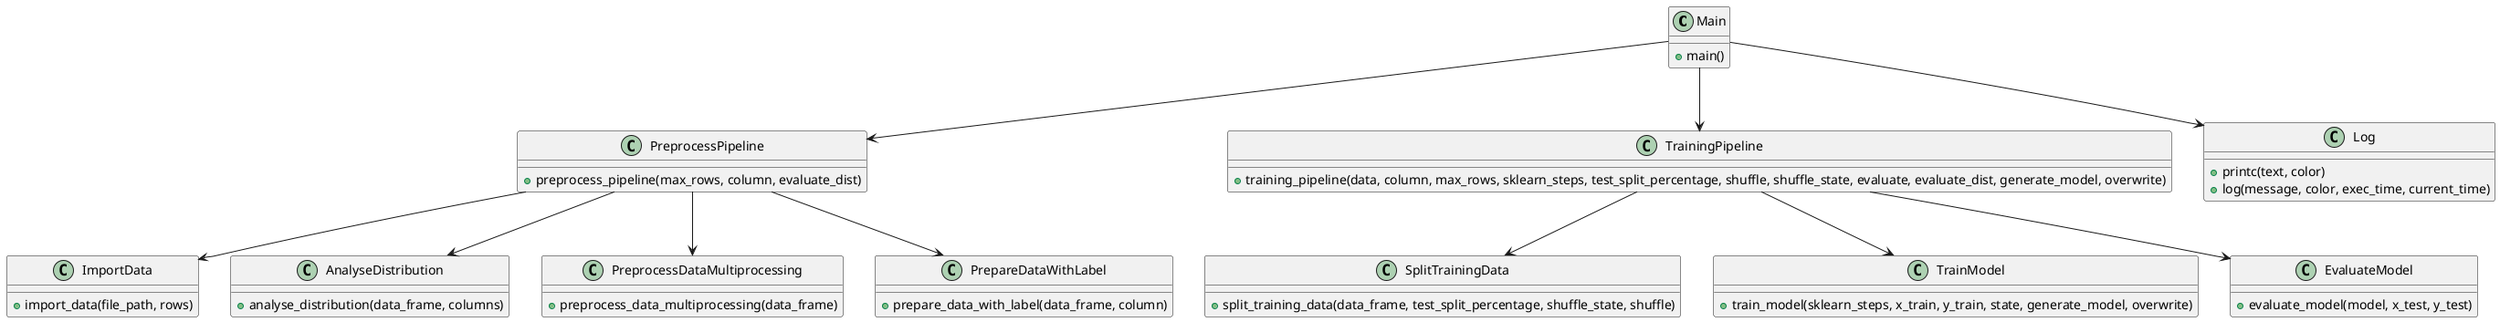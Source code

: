 @startuml
class Main {
  +main()
}

class PreprocessPipeline {
  +preprocess_pipeline(max_rows, column, evaluate_dist)
}

class TrainingPipeline {
  +training_pipeline(data, column, max_rows, sklearn_steps, test_split_percentage, shuffle, shuffle_state, evaluate, evaluate_dist, generate_model, overwrite)
}

class Log {
  +printc(text, color)
  +log(message, color, exec_time, current_time)
}

class ImportData {
  +import_data(file_path, rows)
}

class AnalyseDistribution {
  +analyse_distribution(data_frame, columns)
}

class PreprocessDataMultiprocessing {
  +preprocess_data_multiprocessing(data_frame)
}

class PrepareDataWithLabel {
  +prepare_data_with_label(data_frame, column)
}

class SplitTrainingData {
  +split_training_data(data_frame, test_split_percentage, shuffle_state, shuffle)
}

class TrainModel {
  +train_model(sklearn_steps, x_train, y_train, state, generate_model, overwrite)
}

class EvaluateModel {
  +evaluate_model(model, x_test, y_test)
}

Main --> PreprocessPipeline
Main --> TrainingPipeline
Main --> Log
PreprocessPipeline --> ImportData
PreprocessPipeline --> AnalyseDistribution
PreprocessPipeline --> PrepareDataWithLabel
PreprocessPipeline --> PreprocessDataMultiprocessing
TrainingPipeline --> SplitTrainingData
TrainingPipeline --> TrainModel
TrainingPipeline --> EvaluateModel
@enduml
